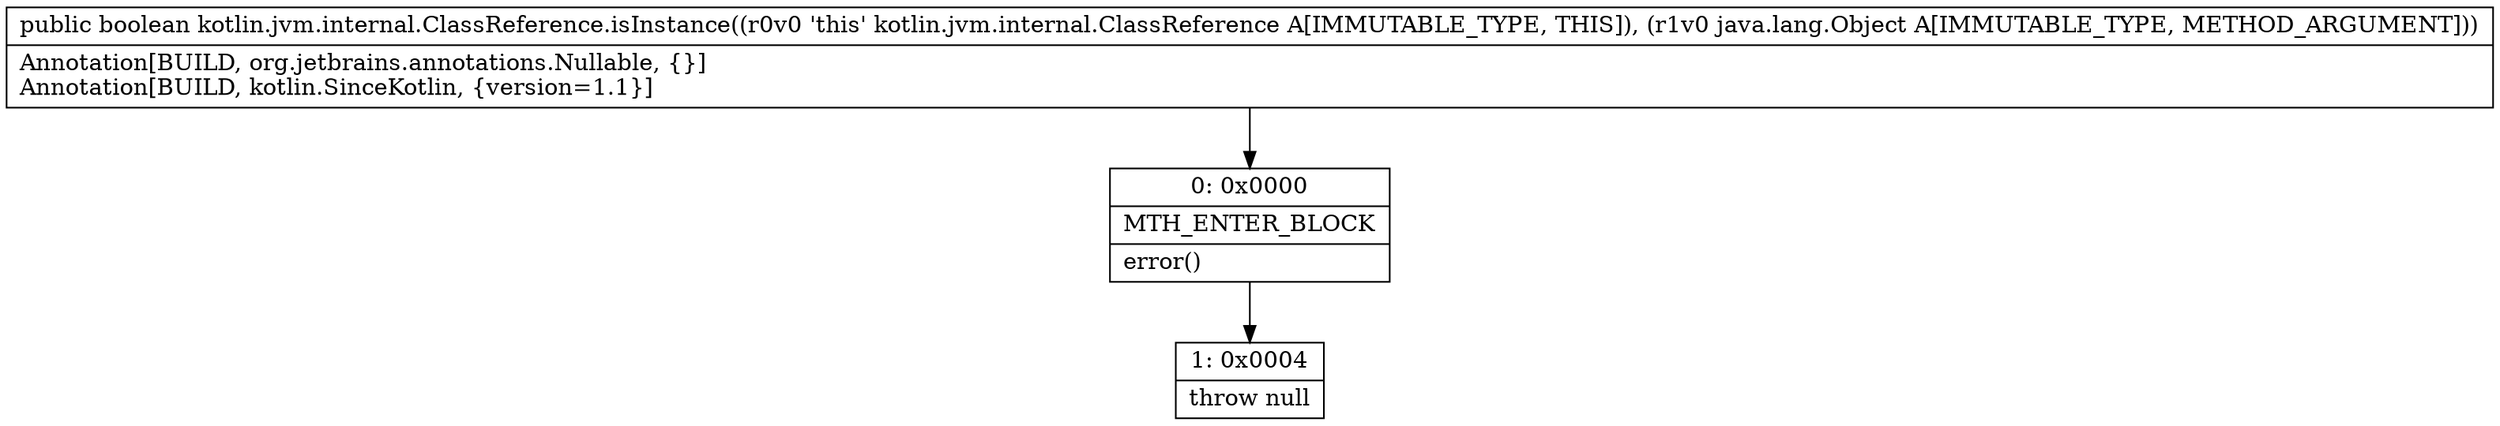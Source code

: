 digraph "CFG forkotlin.jvm.internal.ClassReference.isInstance(Ljava\/lang\/Object;)Z" {
Node_0 [shape=record,label="{0\:\ 0x0000|MTH_ENTER_BLOCK\l|error()\l}"];
Node_1 [shape=record,label="{1\:\ 0x0004|throw null\l}"];
MethodNode[shape=record,label="{public boolean kotlin.jvm.internal.ClassReference.isInstance((r0v0 'this' kotlin.jvm.internal.ClassReference A[IMMUTABLE_TYPE, THIS]), (r1v0 java.lang.Object A[IMMUTABLE_TYPE, METHOD_ARGUMENT]))  | Annotation[BUILD, org.jetbrains.annotations.Nullable, \{\}]\lAnnotation[BUILD, kotlin.SinceKotlin, \{version=1.1\}]\l}"];
MethodNode -> Node_0;
Node_0 -> Node_1;
}

